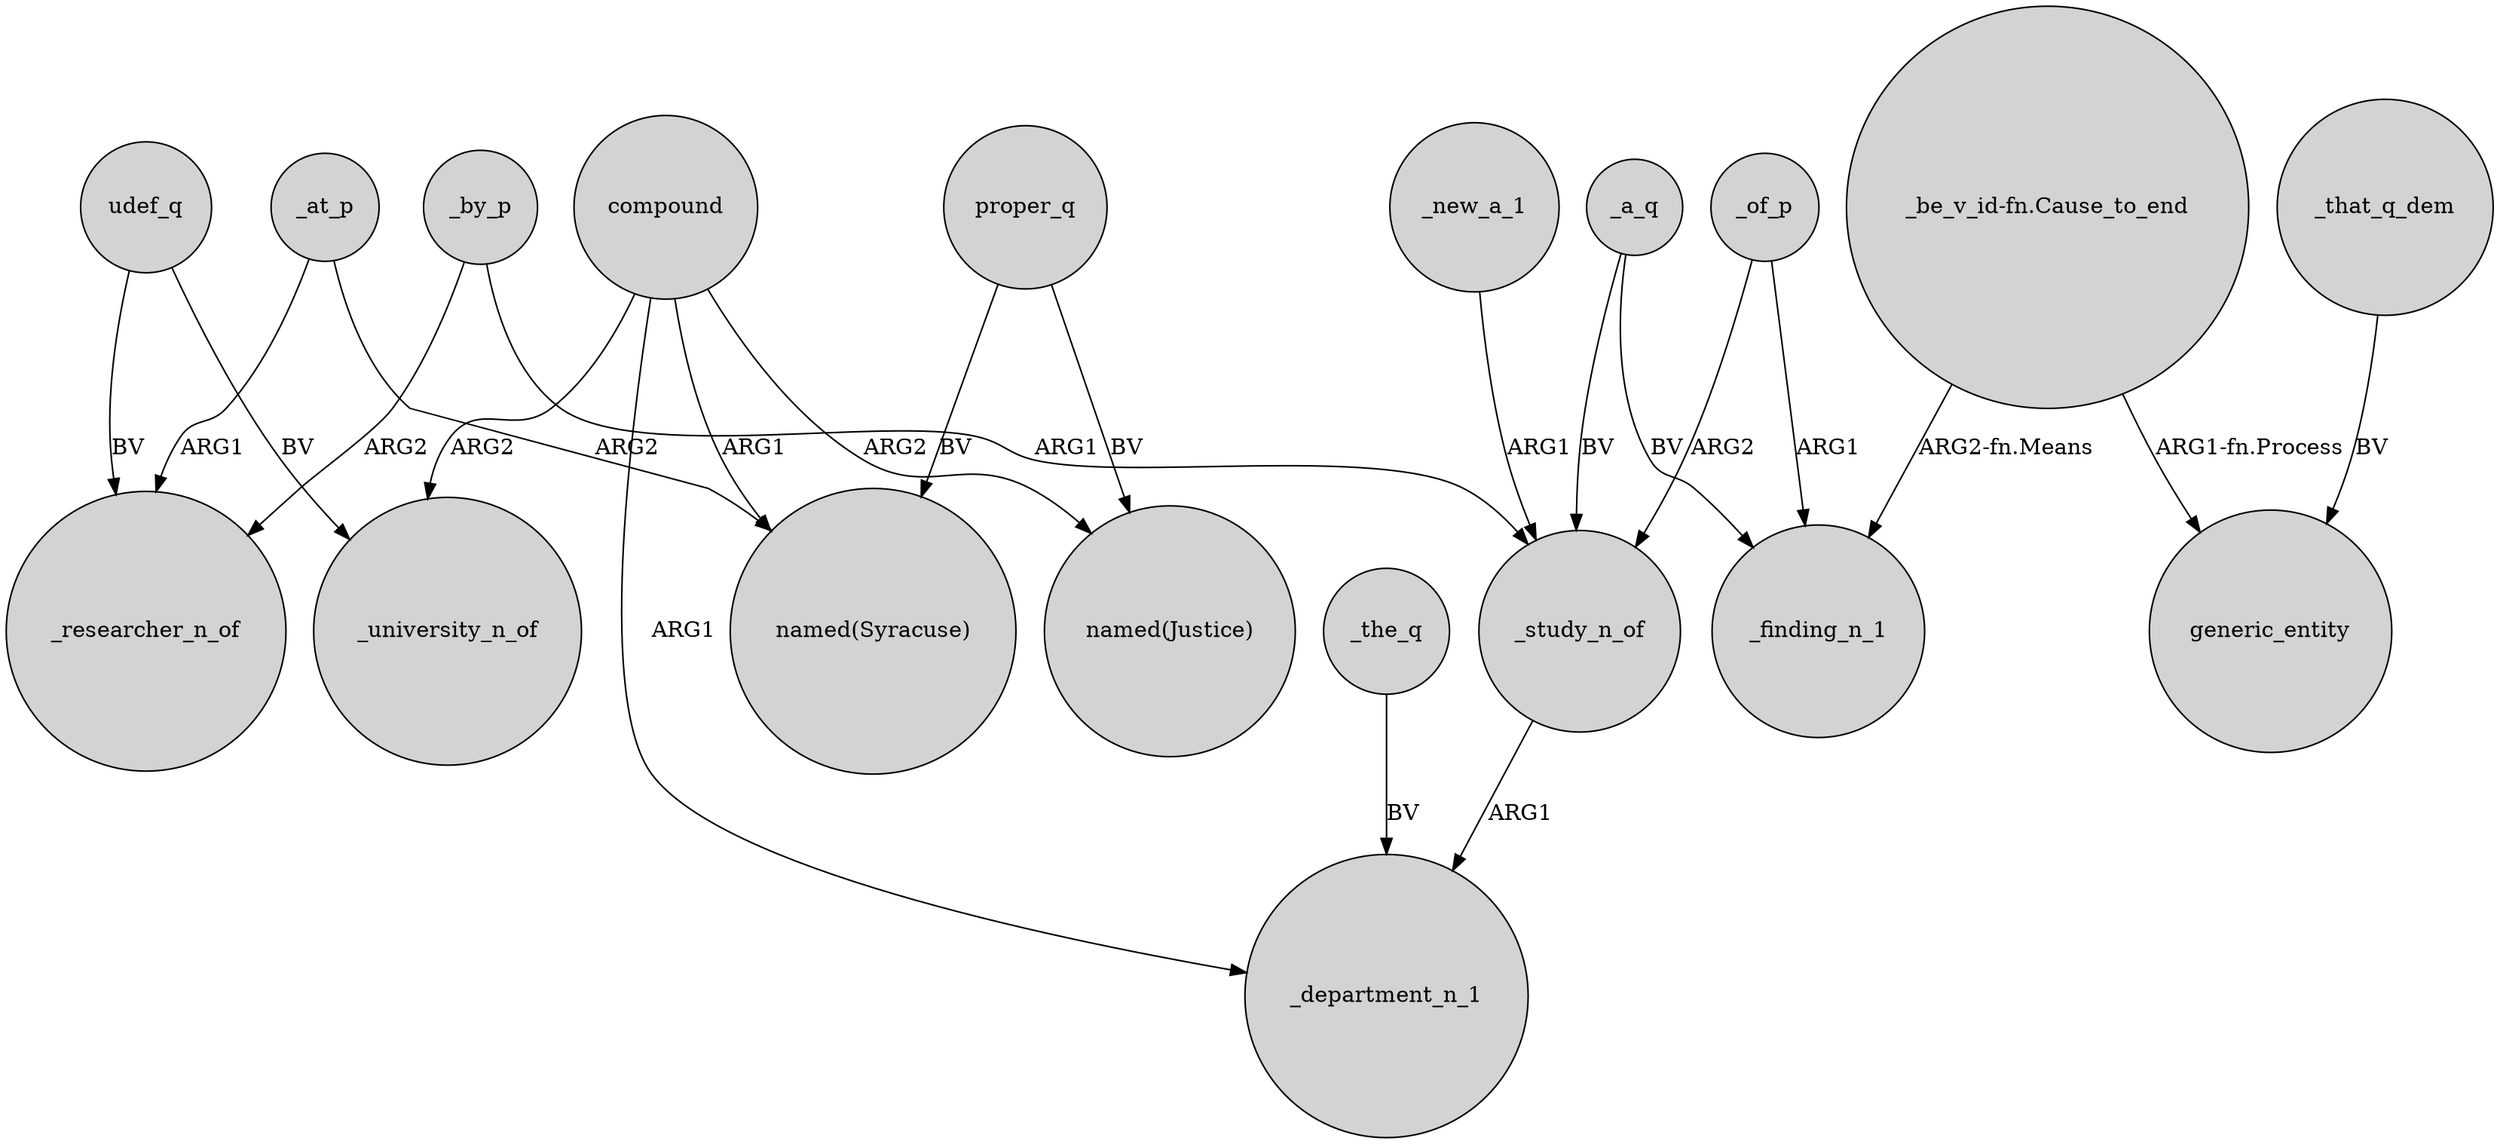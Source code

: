 digraph {
	node [shape=circle style=filled]
	udef_q -> _researcher_n_of [label=BV]
	compound -> _university_n_of [label=ARG2]
	compound -> _department_n_1 [label=ARG1]
	_at_p -> _researcher_n_of [label=ARG1]
	_study_n_of -> _department_n_1 [label=ARG1]
	_by_p -> _researcher_n_of [label=ARG2]
	_a_q -> _finding_n_1 [label=BV]
	compound -> "named(Syracuse)" [label=ARG1]
	_of_p -> _finding_n_1 [label=ARG1]
	proper_q -> "named(Syracuse)" [label=BV]
	_by_p -> _study_n_of [label=ARG1]
	_the_q -> _department_n_1 [label=BV]
	_of_p -> _study_n_of [label=ARG2]
	"_be_v_id-fn.Cause_to_end" -> _finding_n_1 [label="ARG2-fn.Means"]
	"_be_v_id-fn.Cause_to_end" -> generic_entity [label="ARG1-fn.Process"]
	proper_q -> "named(Justice)" [label=BV]
	_a_q -> _study_n_of [label=BV]
	_new_a_1 -> _study_n_of [label=ARG1]
	_at_p -> "named(Syracuse)" [label=ARG2]
	compound -> "named(Justice)" [label=ARG2]
	_that_q_dem -> generic_entity [label=BV]
	udef_q -> _university_n_of [label=BV]
}
